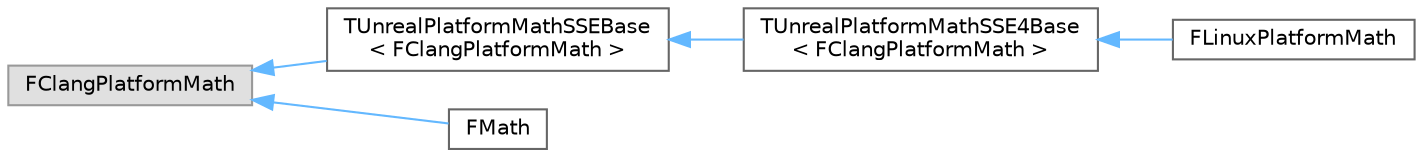 digraph "Graphical Class Hierarchy"
{
 // INTERACTIVE_SVG=YES
 // LATEX_PDF_SIZE
  bgcolor="transparent";
  edge [fontname=Helvetica,fontsize=10,labelfontname=Helvetica,labelfontsize=10];
  node [fontname=Helvetica,fontsize=10,shape=box,height=0.2,width=0.4];
  rankdir="LR";
  Node0 [id="Node000000",label="FClangPlatformMath",height=0.2,width=0.4,color="grey60", fillcolor="#E0E0E0", style="filled",tooltip=" "];
  Node0 -> Node1 [id="edge3633_Node000000_Node000001",dir="back",color="steelblue1",style="solid",tooltip=" "];
  Node1 [id="Node000001",label="TUnrealPlatformMathSSEBase\l\< FClangPlatformMath \>",height=0.2,width=0.4,color="grey40", fillcolor="white", style="filled",URL="$df/dec/structTUnrealPlatformMathSSEBase.html",tooltip=" "];
  Node1 -> Node2 [id="edge3634_Node000001_Node000002",dir="back",color="steelblue1",style="solid",tooltip=" "];
  Node2 [id="Node000002",label="TUnrealPlatformMathSSE4Base\l\< FClangPlatformMath \>",height=0.2,width=0.4,color="grey40", fillcolor="white", style="filled",URL="$de/dcc/structTUnrealPlatformMathSSE4Base.html",tooltip=" "];
  Node2 -> Node3 [id="edge3635_Node000002_Node000003",dir="back",color="steelblue1",style="solid",tooltip=" "];
  Node3 [id="Node000003",label="FLinuxPlatformMath",height=0.2,width=0.4,color="grey40", fillcolor="white", style="filled",URL="$de/d59/structFLinuxPlatformMath.html",tooltip="Linux implementation of the Math OS functions."];
  Node0 -> Node4 [id="edge3636_Node000000_Node000004",dir="back",color="steelblue1",style="solid",tooltip=" "];
  Node4 [id="Node000004",label="FMath",height=0.2,width=0.4,color="grey40", fillcolor="white", style="filled",URL="$dc/d20/structFMath.html",tooltip="Structure for all math helper functions, inherits from platform math to pick up platform-specific imp..."];
}
